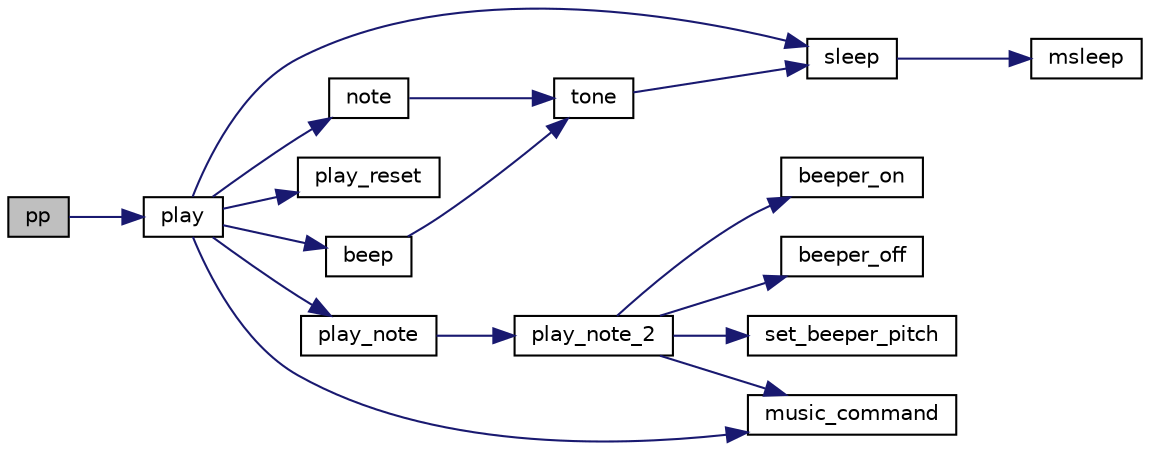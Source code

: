 digraph "pp"
{
  edge [fontname="Helvetica",fontsize="10",labelfontname="Helvetica",labelfontsize="10"];
  node [fontname="Helvetica",fontsize="10",shape=record];
  rankdir="LR";
  Node1 [label="pp",height=0.2,width=0.4,color="black", fillcolor="grey75", style="filled" fontcolor="black"];
  Node1 -> Node2 [color="midnightblue",fontsize="10",style="solid",fontname="Helvetica"];
  Node2 [label="play",height=0.2,width=0.4,color="black", fillcolor="white", style="filled",URL="$tunes_8c.html#a61c7b7a1cc359cd0de25088e9c3d5017"];
  Node2 -> Node3 [color="midnightblue",fontsize="10",style="solid",fontname="Helvetica"];
  Node3 [label="note",height=0.2,width=0.4,color="black", fillcolor="white", style="filled",URL="$cof_8c.html#a55c38cdc83b8334c8cb0a55638dfd650"];
  Node3 -> Node4 [color="midnightblue",fontsize="10",style="solid",fontname="Helvetica"];
  Node4 [label="tone",height=0.2,width=0.4,color="black", fillcolor="white", style="filled",URL="$base_2lib__ic_8c.html#aabe762cad0063d9271131f3cc306a0e8"];
  Node4 -> Node5 [color="midnightblue",fontsize="10",style="solid",fontname="Helvetica"];
  Node5 [label="sleep",height=0.2,width=0.4,color="black", fillcolor="white", style="filled",URL="$base_2lib__ic_8c.html#aa5113ec47ecf6d5c15614c9353cb9a08"];
  Node5 -> Node6 [color="midnightblue",fontsize="10",style="solid",fontname="Helvetica"];
  Node6 [label="msleep",height=0.2,width=0.4,color="black", fillcolor="white", style="filled",URL="$base_2lib__ic_8c.html#aa3650dfb953be0fa6fb4e6a625d3f777"];
  Node2 -> Node7 [color="midnightblue",fontsize="10",style="solid",fontname="Helvetica"];
  Node7 [label="play_reset",height=0.2,width=0.4,color="black", fillcolor="white", style="filled",URL="$tunes_8c.html#a91cf8addb9d8e64913aa1aa559a65663"];
  Node2 -> Node8 [color="midnightblue",fontsize="10",style="solid",fontname="Helvetica"];
  Node8 [label="beep",height=0.2,width=0.4,color="black", fillcolor="white", style="filled",URL="$base_2lib__ic_8c.html#a912dfbf994f4d4c7dff5aa2540ae4400"];
  Node8 -> Node4 [color="midnightblue",fontsize="10",style="solid",fontname="Helvetica"];
  Node2 -> Node5 [color="midnightblue",fontsize="10",style="solid",fontname="Helvetica"];
  Node2 -> Node9 [color="midnightblue",fontsize="10",style="solid",fontname="Helvetica"];
  Node9 [label="play_note",height=0.2,width=0.4,color="black", fillcolor="white", style="filled",URL="$tunes_8c.html#a389a29b1aa7cd3e5f0ab7e0a50eb81c2"];
  Node9 -> Node10 [color="midnightblue",fontsize="10",style="solid",fontname="Helvetica"];
  Node10 [label="play_note_2",height=0.2,width=0.4,color="black", fillcolor="white", style="filled",URL="$tunes_8c.html#ad64a752477bb35b9b4f09eec3f7e3281"];
  Node10 -> Node11 [color="midnightblue",fontsize="10",style="solid",fontname="Helvetica"];
  Node11 [label="set_beeper_pitch",height=0.2,width=0.4,color="black", fillcolor="white", style="filled",URL="$base_2lib__ic_8c.html#aebfeaced338ec2353b5d133eebfb3ebb"];
  Node10 -> Node12 [color="midnightblue",fontsize="10",style="solid",fontname="Helvetica"];
  Node12 [label="beeper_on",height=0.2,width=0.4,color="black", fillcolor="white", style="filled",URL="$base_2lib__ic_8c.html#ac01536f2a7ceb0d4c7e5e6a6d59c3871"];
  Node10 -> Node13 [color="midnightblue",fontsize="10",style="solid",fontname="Helvetica"];
  Node13 [label="beeper_off",height=0.2,width=0.4,color="black", fillcolor="white", style="filled",URL="$base_2lib__ic_8c.html#a35b95a4506fe38aa8c942b178cdda428"];
  Node10 -> Node14 [color="midnightblue",fontsize="10",style="solid",fontname="Helvetica"];
  Node14 [label="music_command",height=0.2,width=0.4,color="black", fillcolor="white", style="filled",URL="$tunes_8c.html#a02f694a5858b7ab04b5f7d18c0f6be5e"];
  Node2 -> Node14 [color="midnightblue",fontsize="10",style="solid",fontname="Helvetica"];
}
